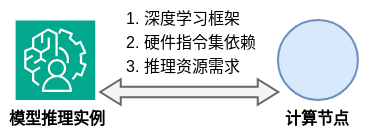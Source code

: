 <mxfile version="27.0.2">
  <diagram name="第 1 页" id="cg6ItZnG26OR3nAv8xu3">
    <mxGraphModel dx="332" dy="251" grid="1" gridSize="10" guides="1" tooltips="1" connect="1" arrows="1" fold="1" page="1" pageScale="1" pageWidth="827" pageHeight="1169" math="0" shadow="0">
      <root>
        <mxCell id="0" />
        <mxCell id="1" parent="0" />
        <mxCell id="1egNhb6NZbPEVbOoMucM-1" value="&lt;font style=&quot;font-size: 8px;&quot;&gt;模型推理实例&lt;/font&gt;" style="text;html=1;align=center;verticalAlign=middle;whiteSpace=wrap;rounded=0;fontStyle=1;fontSize=10;" vertex="1" parent="1">
          <mxGeometry x="260" y="783" width="57.44" height="10.5" as="geometry" />
        </mxCell>
        <mxCell id="1egNhb6NZbPEVbOoMucM-2" value="" style="sketch=0;points=[[0,0,0],[0.25,0,0],[0.5,0,0],[0.75,0,0],[1,0,0],[0,1,0],[0.25,1,0],[0.5,1,0],[0.75,1,0],[1,1,0],[0,0.25,0],[0,0.5,0],[0,0.75,0],[1,0.25,0],[1,0.5,0],[1,0.75,0]];outlineConnect=0;fontColor=#232F3E;fillColor=#01A88D;strokeColor=#ffffff;dashed=0;verticalLabelPosition=bottom;verticalAlign=top;align=center;html=1;fontSize=12;fontStyle=0;aspect=fixed;shape=mxgraph.aws4.resourceIcon;resIcon=mxgraph.aws4.augmented_ai;" vertex="1" parent="1">
          <mxGeometry x="267.81" y="740.19" width="39.81" height="39.81" as="geometry" />
        </mxCell>
        <mxCell id="1egNhb6NZbPEVbOoMucM-3" value="" style="ellipse;whiteSpace=wrap;html=1;aspect=fixed;fillColor=#dae8fc;strokeColor=#6c8ebf;" vertex="1" parent="1">
          <mxGeometry x="398.96" y="740" width="40" height="40" as="geometry" />
        </mxCell>
        <mxCell id="1egNhb6NZbPEVbOoMucM-4" value="&lt;font style=&quot;font-size: 8px;&quot;&gt;计算节点&lt;/font&gt;" style="text;html=1;align=center;verticalAlign=middle;whiteSpace=wrap;rounded=0;fontStyle=1" vertex="1" parent="1">
          <mxGeometry x="390.24" y="783" width="57.44" height="10.5" as="geometry" />
        </mxCell>
        <mxCell id="1egNhb6NZbPEVbOoMucM-5" value="" style="shape=flexArrow;endArrow=classic;startArrow=classic;html=1;rounded=0;startWidth=6.553;startSize=3.081;width=5.238;endWidth=6.553;endSize=3.081;fillColor=#f5f5f5;strokeColor=#666666;" edge="1" parent="1">
          <mxGeometry width="100" height="100" relative="1" as="geometry">
            <mxPoint x="309.62" y="776" as="sourcePoint" />
            <mxPoint x="399.62" y="776" as="targetPoint" />
          </mxGeometry>
        </mxCell>
        <mxCell id="1egNhb6NZbPEVbOoMucM-6" value="&lt;div style=&quot;line-height: 100%;&quot;&gt;&lt;div style=&quot;text-align: left;&quot;&gt;&lt;span style=&quot;font-size: 8px; line-height: 100%;&quot;&gt;1. 深度学习框架&lt;/span&gt;&lt;/div&gt;&lt;div style=&quot;text-align: left;&quot;&gt;&lt;font style=&quot;font-size: 8px; line-height: 100%;&quot;&gt;2.&amp;nbsp;硬件指令集依赖&lt;/font&gt;&lt;/div&gt;&lt;div style=&quot;text-align: left;&quot;&gt;&lt;font style=&quot;font-size: 8px; line-height: 100%;&quot;&gt;3. 推理资源需求&lt;/font&gt;&lt;/div&gt;&lt;/div&gt;" style="text;html=1;align=center;verticalAlign=middle;whiteSpace=wrap;rounded=0;" vertex="1" parent="1">
          <mxGeometry x="317.37" y="730" width="76.94" height="38" as="geometry" />
        </mxCell>
      </root>
    </mxGraphModel>
  </diagram>
</mxfile>
